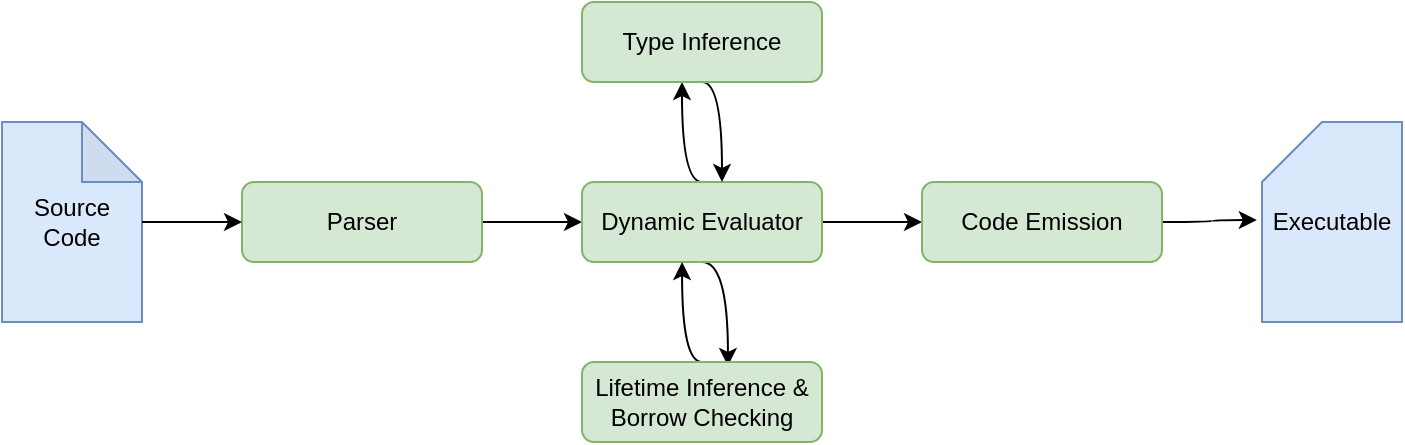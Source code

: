 <mxfile version="12.9.14" type="device"><diagram id="rg3h2TteFwrlMeGAYia9" name="Page-1"><mxGraphModel dx="946" dy="640" grid="1" gridSize="10" guides="1" tooltips="1" connect="1" arrows="1" fold="1" page="1" pageScale="1" pageWidth="740" pageHeight="200" math="0" shadow="0"><root><mxCell id="0"/><mxCell id="1" parent="0"/><mxCell id="yGmN7biD5a6fhsRMJfBr-10" value="" style="edgeStyle=orthogonalEdgeStyle;rounded=0;orthogonalLoop=1;jettySize=auto;html=1;" edge="1" parent="1" source="yGmN7biD5a6fhsRMJfBr-1" target="yGmN7biD5a6fhsRMJfBr-3"><mxGeometry relative="1" as="geometry"/></mxCell><mxCell id="yGmN7biD5a6fhsRMJfBr-1" value="Parser" style="rounded=1;whiteSpace=wrap;html=1;fillColor=#d5e8d4;strokeColor=#82b366;" vertex="1" parent="1"><mxGeometry x="140" y="180" width="120" height="40" as="geometry"/></mxCell><mxCell id="yGmN7biD5a6fhsRMJfBr-2" value="Source Code" style="shape=note;whiteSpace=wrap;html=1;backgroundOutline=1;darkOpacity=0.05;fillColor=#dae8fc;strokeColor=#6c8ebf;" vertex="1" parent="1"><mxGeometry x="20" y="150" width="70" height="100" as="geometry"/></mxCell><mxCell id="yGmN7biD5a6fhsRMJfBr-16" style="edgeStyle=orthogonalEdgeStyle;curved=1;orthogonalLoop=1;jettySize=auto;html=1;exitX=0.5;exitY=0;exitDx=0;exitDy=0;" edge="1" parent="1" source="yGmN7biD5a6fhsRMJfBr-3" target="yGmN7biD5a6fhsRMJfBr-4"><mxGeometry relative="1" as="geometry"><Array as="points"><mxPoint x="360" y="180"/></Array></mxGeometry></mxCell><mxCell id="yGmN7biD5a6fhsRMJfBr-21" style="edgeStyle=orthogonalEdgeStyle;curved=1;orthogonalLoop=1;jettySize=auto;html=1;exitX=0.5;exitY=1;exitDx=0;exitDy=0;entryX=0.608;entryY=0.05;entryDx=0;entryDy=0;entryPerimeter=0;" edge="1" parent="1" source="yGmN7biD5a6fhsRMJfBr-3" target="yGmN7biD5a6fhsRMJfBr-6"><mxGeometry relative="1" as="geometry"><Array as="points"><mxPoint x="383" y="220"/></Array></mxGeometry></mxCell><mxCell id="yGmN7biD5a6fhsRMJfBr-23" style="edgeStyle=orthogonalEdgeStyle;curved=1;orthogonalLoop=1;jettySize=auto;html=1;exitX=1;exitY=0.5;exitDx=0;exitDy=0;entryX=0;entryY=0.5;entryDx=0;entryDy=0;" edge="1" parent="1" source="yGmN7biD5a6fhsRMJfBr-3" target="yGmN7biD5a6fhsRMJfBr-7"><mxGeometry relative="1" as="geometry"/></mxCell><mxCell id="yGmN7biD5a6fhsRMJfBr-3" value="Dynamic Evaluator" style="rounded=1;whiteSpace=wrap;html=1;fillColor=#d5e8d4;strokeColor=#82b366;" vertex="1" parent="1"><mxGeometry x="310" y="180" width="120" height="40" as="geometry"/></mxCell><mxCell id="yGmN7biD5a6fhsRMJfBr-17" style="edgeStyle=orthogonalEdgeStyle;curved=1;orthogonalLoop=1;jettySize=auto;html=1;exitX=0.5;exitY=1;exitDx=0;exitDy=0;" edge="1" parent="1" source="yGmN7biD5a6fhsRMJfBr-4"><mxGeometry relative="1" as="geometry"><mxPoint x="380" y="180" as="targetPoint"/><Array as="points"><mxPoint x="380" y="130"/><mxPoint x="380" y="180"/></Array></mxGeometry></mxCell><mxCell id="yGmN7biD5a6fhsRMJfBr-4" value="Type Inference" style="rounded=1;whiteSpace=wrap;html=1;fillColor=#d5e8d4;strokeColor=#82b366;" vertex="1" parent="1"><mxGeometry x="310" y="90" width="120" height="40" as="geometry"/></mxCell><mxCell id="yGmN7biD5a6fhsRMJfBr-22" style="edgeStyle=orthogonalEdgeStyle;curved=1;orthogonalLoop=1;jettySize=auto;html=1;exitX=0.5;exitY=0;exitDx=0;exitDy=0;entryX=0.417;entryY=1;entryDx=0;entryDy=0;entryPerimeter=0;" edge="1" parent="1" source="yGmN7biD5a6fhsRMJfBr-6" target="yGmN7biD5a6fhsRMJfBr-3"><mxGeometry relative="1" as="geometry"><Array as="points"><mxPoint x="360" y="270"/></Array></mxGeometry></mxCell><mxCell id="yGmN7biD5a6fhsRMJfBr-6" value="Lifetime Inference &amp;amp; Borrow Checking" style="rounded=1;whiteSpace=wrap;html=1;fillColor=#d5e8d4;strokeColor=#82b366;" vertex="1" parent="1"><mxGeometry x="310" y="270" width="120" height="40" as="geometry"/></mxCell><mxCell id="yGmN7biD5a6fhsRMJfBr-24" style="edgeStyle=orthogonalEdgeStyle;curved=1;orthogonalLoop=1;jettySize=auto;html=1;exitX=1;exitY=0.5;exitDx=0;exitDy=0;entryX=-0.037;entryY=0.49;entryDx=0;entryDy=0;entryPerimeter=0;" edge="1" parent="1" source="yGmN7biD5a6fhsRMJfBr-7" target="yGmN7biD5a6fhsRMJfBr-8"><mxGeometry relative="1" as="geometry"/></mxCell><mxCell id="yGmN7biD5a6fhsRMJfBr-7" value="Code Emission" style="rounded=1;whiteSpace=wrap;html=1;fillColor=#d5e8d4;strokeColor=#82b366;" vertex="1" parent="1"><mxGeometry x="480" y="180" width="120" height="40" as="geometry"/></mxCell><mxCell id="yGmN7biD5a6fhsRMJfBr-8" value="Executable" style="shape=card;whiteSpace=wrap;html=1;fillColor=#dae8fc;strokeColor=#6c8ebf;" vertex="1" parent="1"><mxGeometry x="650" y="150" width="70" height="100" as="geometry"/></mxCell><mxCell id="yGmN7biD5a6fhsRMJfBr-9" value="" style="endArrow=classic;html=1;entryX=0;entryY=0.5;entryDx=0;entryDy=0;" edge="1" parent="1" source="yGmN7biD5a6fhsRMJfBr-2" target="yGmN7biD5a6fhsRMJfBr-1"><mxGeometry width="50" height="50" relative="1" as="geometry"><mxPoint x="460" y="170" as="sourcePoint"/><mxPoint x="510" y="120" as="targetPoint"/></mxGeometry></mxCell></root></mxGraphModel></diagram></mxfile>
